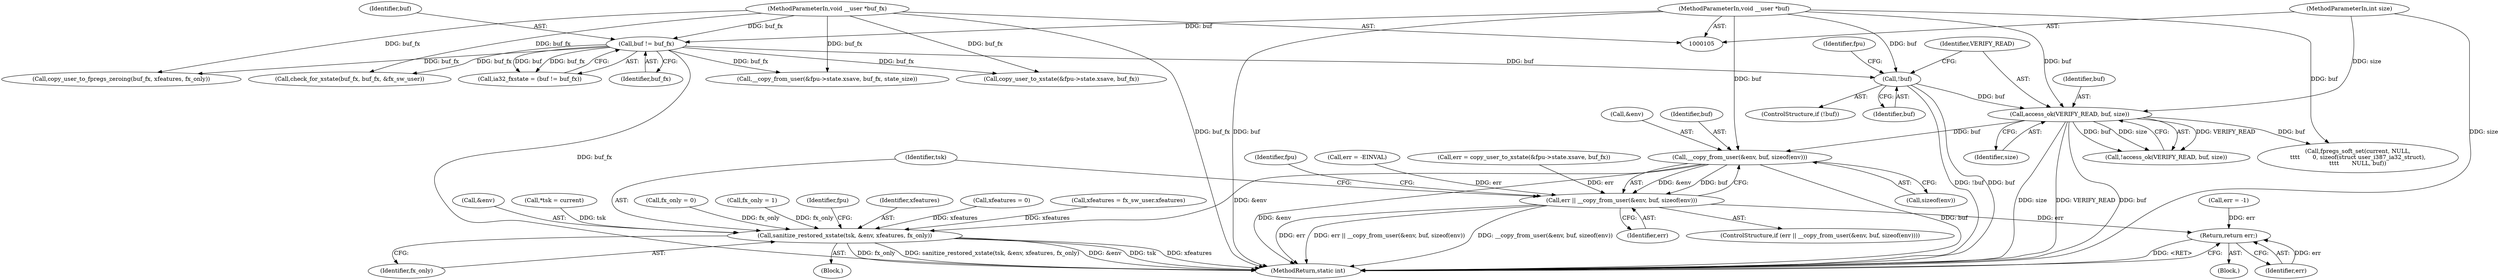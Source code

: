 digraph "0_linux_814fb7bb7db5433757d76f4c4502c96fc53b0b5e_0@API" {
"1000267" [label="(Call,__copy_from_user(&env, buf, sizeof(env)))"];
"1000158" [label="(Call,access_ok(VERIFY_READ, buf, size))"];
"1000149" [label="(Call,!buf)"];
"1000113" [label="(Call,buf != buf_fx)"];
"1000106" [label="(MethodParameterIn,void __user *buf)"];
"1000107" [label="(MethodParameterIn,void __user *buf_fx)"];
"1000108" [label="(MethodParameterIn,int size)"];
"1000265" [label="(Call,err || __copy_from_user(&env, buf, sizeof(env)))"];
"1000302" [label="(Return,return err;)"];
"1000287" [label="(Call,sanitize_restored_xstate(tsk, &env, xfeatures, fx_only))"];
"1000251" [label="(Call,__copy_from_user(&fpu->state.xsave, buf_fx, state_size))"];
"1000160" [label="(Identifier,buf)"];
"1000268" [label="(Call,&env)"];
"1000217" [label="(Block,)"];
"1000157" [label="(Call,!access_ok(VERIFY_READ, buf, size))"];
"1000198" [label="(Call,fx_only = 1)"];
"1000138" [label="(Call,fx_only = 0)"];
"1000150" [label="(Identifier,buf)"];
"1000288" [label="(Identifier,tsk)"];
"1000295" [label="(Identifier,fpu)"];
"1000158" [label="(Call,access_ok(VERIFY_READ, buf, size))"];
"1000302" [label="(Return,return err;)"];
"1000111" [label="(Call,ia32_fxstate = (buf != buf_fx))"];
"1000161" [label="(Identifier,size)"];
"1000115" [label="(Identifier,buf_fx)"];
"1000265" [label="(Call,err || __copy_from_user(&env, buf, sizeof(env)))"];
"1000320" [label="(MethodReturn,static int)"];
"1000303" [label="(Identifier,err)"];
"1000271" [label="(Call,sizeof(env))"];
"1000108" [label="(MethodParameterIn,int size)"];
"1000277" [label="(Identifier,fpu)"];
"1000266" [label="(Identifier,err)"];
"1000286" [label="(Block,)"];
"1000148" [label="(ControlStructure,if (!buf))"];
"1000107" [label="(MethodParameterIn,void __user *buf_fx)"];
"1000291" [label="(Identifier,xfeatures)"];
"1000292" [label="(Identifier,fx_only)"];
"1000188" [label="(Call,check_for_xstate(buf_fx, buf_fx, &fx_sw_user))"];
"1000281" [label="(Call,err = -1)"];
"1000264" [label="(ControlStructure,if (err || __copy_from_user(&env, buf, sizeof(env))))"];
"1000134" [label="(Call,xfeatures = 0)"];
"1000159" [label="(Identifier,VERIFY_READ)"];
"1000239" [label="(Call,copy_user_to_xstate(&fpu->state.xsave, buf_fx))"];
"1000149" [label="(Call,!buf)"];
"1000210" [label="(Call,xfeatures = fx_sw_user.xfeatures)"];
"1000270" [label="(Identifier,buf)"];
"1000260" [label="(Call,err = -EINVAL)"];
"1000289" [label="(Call,&env)"];
"1000113" [label="(Call,buf != buf_fx)"];
"1000173" [label="(Call,fpregs_soft_set(current, NULL,\n\t\t\t\t       0, sizeof(struct user_i387_ia32_struct),\n\t\t\t\t       NULL, buf))"];
"1000114" [label="(Identifier,buf)"];
"1000153" [label="(Identifier,fpu)"];
"1000308" [label="(Call,copy_user_to_fpregs_zeroing(buf_fx, xfeatures, fx_only))"];
"1000287" [label="(Call,sanitize_restored_xstate(tsk, &env, xfeatures, fx_only))"];
"1000106" [label="(MethodParameterIn,void __user *buf)"];
"1000237" [label="(Call,err = copy_user_to_xstate(&fpu->state.xsave, buf_fx))"];
"1000267" [label="(Call,__copy_from_user(&env, buf, sizeof(env)))"];
"1000117" [label="(Call,*tsk = current)"];
"1000267" -> "1000265"  [label="AST: "];
"1000267" -> "1000271"  [label="CFG: "];
"1000268" -> "1000267"  [label="AST: "];
"1000270" -> "1000267"  [label="AST: "];
"1000271" -> "1000267"  [label="AST: "];
"1000265" -> "1000267"  [label="CFG: "];
"1000267" -> "1000320"  [label="DDG: &env"];
"1000267" -> "1000320"  [label="DDG: buf"];
"1000267" -> "1000265"  [label="DDG: &env"];
"1000267" -> "1000265"  [label="DDG: buf"];
"1000158" -> "1000267"  [label="DDG: buf"];
"1000106" -> "1000267"  [label="DDG: buf"];
"1000267" -> "1000287"  [label="DDG: &env"];
"1000158" -> "1000157"  [label="AST: "];
"1000158" -> "1000161"  [label="CFG: "];
"1000159" -> "1000158"  [label="AST: "];
"1000160" -> "1000158"  [label="AST: "];
"1000161" -> "1000158"  [label="AST: "];
"1000157" -> "1000158"  [label="CFG: "];
"1000158" -> "1000320"  [label="DDG: VERIFY_READ"];
"1000158" -> "1000320"  [label="DDG: buf"];
"1000158" -> "1000320"  [label="DDG: size"];
"1000158" -> "1000157"  [label="DDG: VERIFY_READ"];
"1000158" -> "1000157"  [label="DDG: buf"];
"1000158" -> "1000157"  [label="DDG: size"];
"1000149" -> "1000158"  [label="DDG: buf"];
"1000106" -> "1000158"  [label="DDG: buf"];
"1000108" -> "1000158"  [label="DDG: size"];
"1000158" -> "1000173"  [label="DDG: buf"];
"1000149" -> "1000148"  [label="AST: "];
"1000149" -> "1000150"  [label="CFG: "];
"1000150" -> "1000149"  [label="AST: "];
"1000153" -> "1000149"  [label="CFG: "];
"1000159" -> "1000149"  [label="CFG: "];
"1000149" -> "1000320"  [label="DDG: !buf"];
"1000149" -> "1000320"  [label="DDG: buf"];
"1000113" -> "1000149"  [label="DDG: buf"];
"1000106" -> "1000149"  [label="DDG: buf"];
"1000113" -> "1000111"  [label="AST: "];
"1000113" -> "1000115"  [label="CFG: "];
"1000114" -> "1000113"  [label="AST: "];
"1000115" -> "1000113"  [label="AST: "];
"1000111" -> "1000113"  [label="CFG: "];
"1000113" -> "1000320"  [label="DDG: buf_fx"];
"1000113" -> "1000111"  [label="DDG: buf"];
"1000113" -> "1000111"  [label="DDG: buf_fx"];
"1000106" -> "1000113"  [label="DDG: buf"];
"1000107" -> "1000113"  [label="DDG: buf_fx"];
"1000113" -> "1000188"  [label="DDG: buf_fx"];
"1000113" -> "1000239"  [label="DDG: buf_fx"];
"1000113" -> "1000251"  [label="DDG: buf_fx"];
"1000113" -> "1000308"  [label="DDG: buf_fx"];
"1000106" -> "1000105"  [label="AST: "];
"1000106" -> "1000320"  [label="DDG: buf"];
"1000106" -> "1000173"  [label="DDG: buf"];
"1000107" -> "1000105"  [label="AST: "];
"1000107" -> "1000320"  [label="DDG: buf_fx"];
"1000107" -> "1000188"  [label="DDG: buf_fx"];
"1000107" -> "1000239"  [label="DDG: buf_fx"];
"1000107" -> "1000251"  [label="DDG: buf_fx"];
"1000107" -> "1000308"  [label="DDG: buf_fx"];
"1000108" -> "1000105"  [label="AST: "];
"1000108" -> "1000320"  [label="DDG: size"];
"1000265" -> "1000264"  [label="AST: "];
"1000265" -> "1000266"  [label="CFG: "];
"1000266" -> "1000265"  [label="AST: "];
"1000277" -> "1000265"  [label="CFG: "];
"1000288" -> "1000265"  [label="CFG: "];
"1000265" -> "1000320"  [label="DDG: err || __copy_from_user(&env, buf, sizeof(env))"];
"1000265" -> "1000320"  [label="DDG: __copy_from_user(&env, buf, sizeof(env))"];
"1000265" -> "1000320"  [label="DDG: err"];
"1000237" -> "1000265"  [label="DDG: err"];
"1000260" -> "1000265"  [label="DDG: err"];
"1000265" -> "1000302"  [label="DDG: err"];
"1000302" -> "1000217"  [label="AST: "];
"1000302" -> "1000303"  [label="CFG: "];
"1000303" -> "1000302"  [label="AST: "];
"1000320" -> "1000302"  [label="CFG: "];
"1000302" -> "1000320"  [label="DDG: <RET>"];
"1000303" -> "1000302"  [label="DDG: err"];
"1000281" -> "1000302"  [label="DDG: err"];
"1000287" -> "1000286"  [label="AST: "];
"1000287" -> "1000292"  [label="CFG: "];
"1000288" -> "1000287"  [label="AST: "];
"1000289" -> "1000287"  [label="AST: "];
"1000291" -> "1000287"  [label="AST: "];
"1000292" -> "1000287"  [label="AST: "];
"1000295" -> "1000287"  [label="CFG: "];
"1000287" -> "1000320"  [label="DDG: xfeatures"];
"1000287" -> "1000320"  [label="DDG: fx_only"];
"1000287" -> "1000320"  [label="DDG: sanitize_restored_xstate(tsk, &env, xfeatures, fx_only)"];
"1000287" -> "1000320"  [label="DDG: &env"];
"1000287" -> "1000320"  [label="DDG: tsk"];
"1000117" -> "1000287"  [label="DDG: tsk"];
"1000134" -> "1000287"  [label="DDG: xfeatures"];
"1000210" -> "1000287"  [label="DDG: xfeatures"];
"1000138" -> "1000287"  [label="DDG: fx_only"];
"1000198" -> "1000287"  [label="DDG: fx_only"];
}
